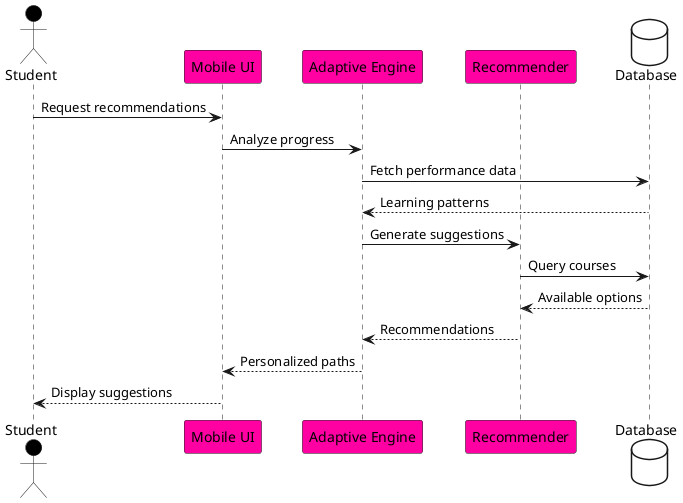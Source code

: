 @startuml Learning_Path_Sequence
skinparam BackgroundColor #FFFFFF
actor Student #Black
participant "Mobile UI" as MobileUI #FF00A2
participant "Adaptive Engine" as AE #FF00A2
participant "Recommender" as RS #FF00A2
database "Database" as DB #White

Student -> MobileUI: Request recommendations
MobileUI -> AE: Analyze progress
AE -> DB: Fetch performance data
DB --> AE: Learning patterns
AE -> RS: Generate suggestions
RS -> DB: Query courses
DB --> RS: Available options
RS --> AE: Recommendations
AE --> MobileUI: Personalized paths
MobileUI --> Student: Display suggestions
@enduml